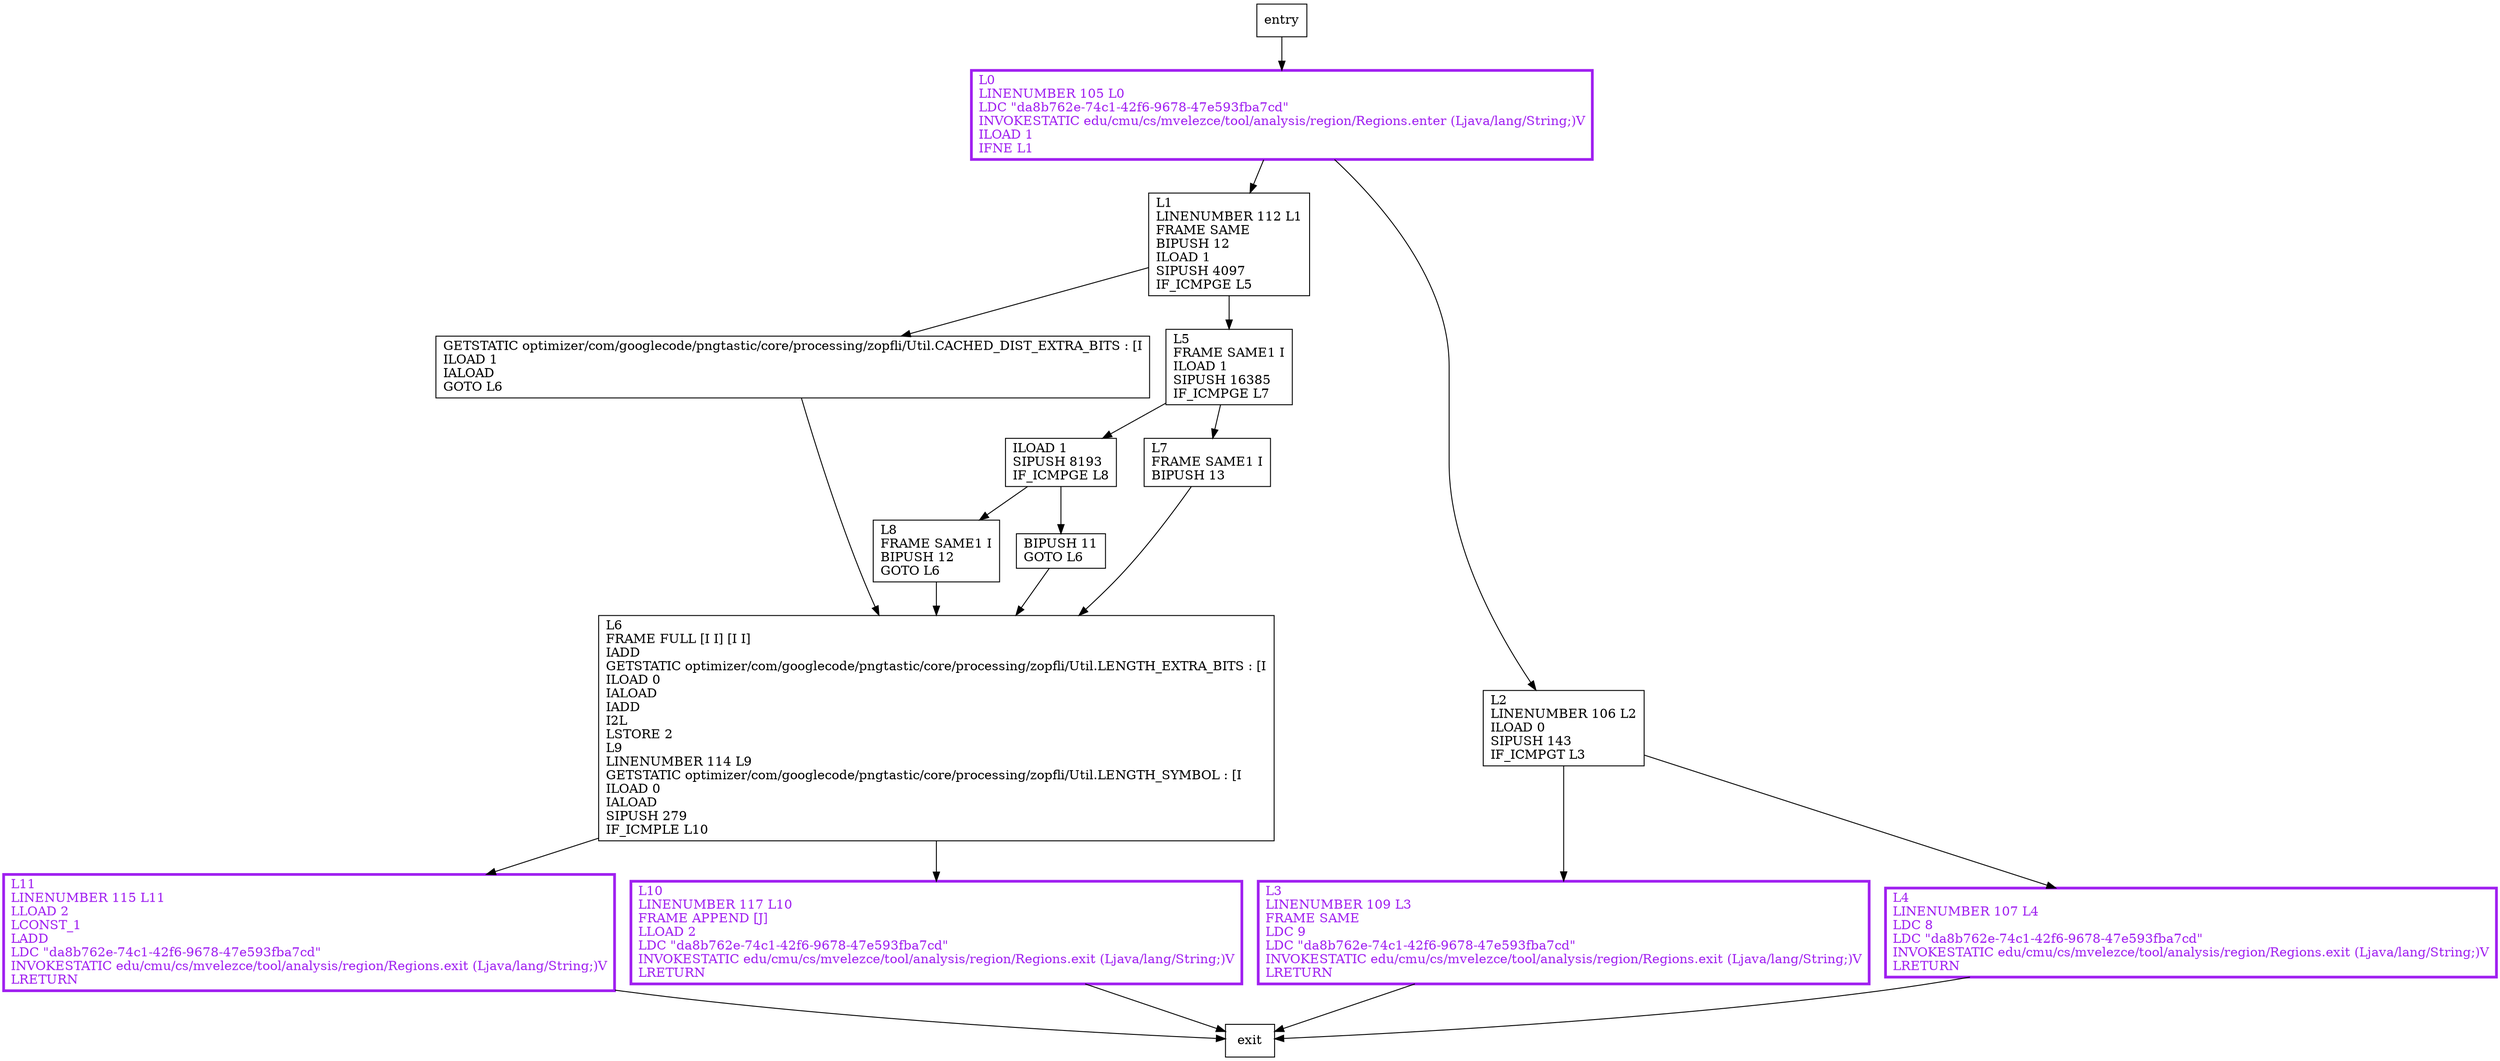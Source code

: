 digraph fixedCost {
node [shape=record];
1264191370 [label="L11\lLINENUMBER 115 L11\lLLOAD 2\lLCONST_1\lLADD\lLDC \"da8b762e-74c1-42f6-9678-47e593fba7cd\"\lINVOKESTATIC edu/cmu/cs/mvelezce/tool/analysis/region/Regions.exit (Ljava/lang/String;)V\lLRETURN\l"];
480230241 [label="GETSTATIC optimizer/com/googlecode/pngtastic/core/processing/zopfli/Util.CACHED_DIST_EXTRA_BITS : [I\lILOAD 1\lIALOAD\lGOTO L6\l"];
1178090104 [label="L8\lFRAME SAME1 I\lBIPUSH 12\lGOTO L6\l"];
664656217 [label="ILOAD 1\lSIPUSH 8193\lIF_ICMPGE L8\l"];
366226635 [label="L7\lFRAME SAME1 I\lBIPUSH 13\l"];
132644461 [label="L1\lLINENUMBER 112 L1\lFRAME SAME\lBIPUSH 12\lILOAD 1\lSIPUSH 4097\lIF_ICMPGE L5\l"];
1423007887 [label="L0\lLINENUMBER 105 L0\lLDC \"da8b762e-74c1-42f6-9678-47e593fba7cd\"\lINVOKESTATIC edu/cmu/cs/mvelezce/tool/analysis/region/Regions.enter (Ljava/lang/String;)V\lILOAD 1\lIFNE L1\l"];
2072076651 [label="L6\lFRAME FULL [I I] [I I]\lIADD\lGETSTATIC optimizer/com/googlecode/pngtastic/core/processing/zopfli/Util.LENGTH_EXTRA_BITS : [I\lILOAD 0\lIALOAD\lIADD\lI2L\lLSTORE 2\lL9\lLINENUMBER 114 L9\lGETSTATIC optimizer/com/googlecode/pngtastic/core/processing/zopfli/Util.LENGTH_SYMBOL : [I\lILOAD 0\lIALOAD\lSIPUSH 279\lIF_ICMPLE L10\l"];
38027658 [label="L10\lLINENUMBER 117 L10\lFRAME APPEND [J]\lLLOAD 2\lLDC \"da8b762e-74c1-42f6-9678-47e593fba7cd\"\lINVOKESTATIC edu/cmu/cs/mvelezce/tool/analysis/region/Regions.exit (Ljava/lang/String;)V\lLRETURN\l"];
1410431463 [label="L2\lLINENUMBER 106 L2\lILOAD 0\lSIPUSH 143\lIF_ICMPGT L3\l"];
607676473 [label="L3\lLINENUMBER 109 L3\lFRAME SAME\lLDC 9\lLDC \"da8b762e-74c1-42f6-9678-47e593fba7cd\"\lINVOKESTATIC edu/cmu/cs/mvelezce/tool/analysis/region/Regions.exit (Ljava/lang/String;)V\lLRETURN\l"];
2066919721 [label="L4\lLINENUMBER 107 L4\lLDC 8\lLDC \"da8b762e-74c1-42f6-9678-47e593fba7cd\"\lINVOKESTATIC edu/cmu/cs/mvelezce/tool/analysis/region/Regions.exit (Ljava/lang/String;)V\lLRETURN\l"];
1134443700 [label="L5\lFRAME SAME1 I\lILOAD 1\lSIPUSH 16385\lIF_ICMPGE L7\l"];
918716909 [label="BIPUSH 11\lGOTO L6\l"];
entry;
exit;
1264191370 -> exit;
480230241 -> 2072076651;
1178090104 -> 2072076651;
664656217 -> 1178090104;
664656217 -> 918716909;
366226635 -> 2072076651;
132644461 -> 480230241;
132644461 -> 1134443700;
1423007887 -> 1410431463;
1423007887 -> 132644461;
entry -> 1423007887;
2072076651 -> 38027658;
2072076651 -> 1264191370;
38027658 -> exit;
1410431463 -> 607676473;
1410431463 -> 2066919721;
607676473 -> exit;
2066919721 -> exit;
1134443700 -> 664656217;
1134443700 -> 366226635;
918716909 -> 2072076651;
1423007887[fontcolor="purple", penwidth=3, color="purple"];
38027658[fontcolor="purple", penwidth=3, color="purple"];
1264191370[fontcolor="purple", penwidth=3, color="purple"];
607676473[fontcolor="purple", penwidth=3, color="purple"];
2066919721[fontcolor="purple", penwidth=3, color="purple"];
}
